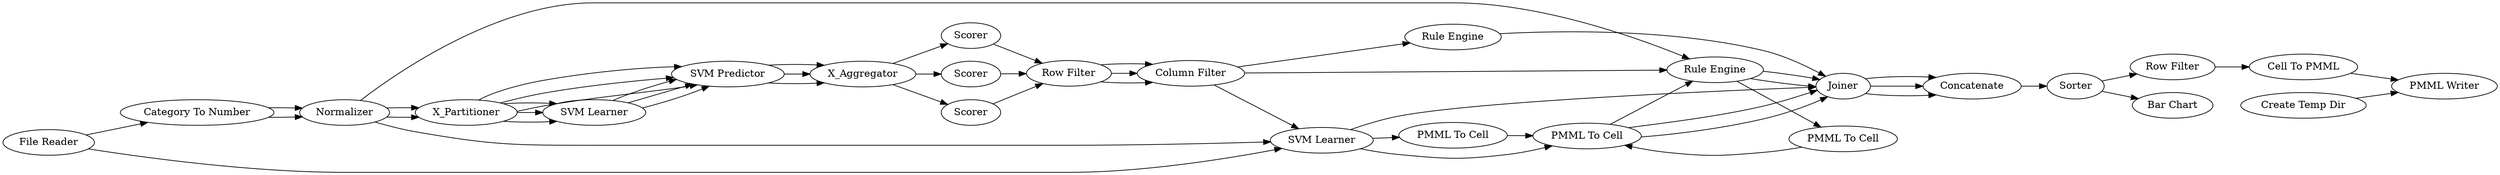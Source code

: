 digraph {
	2 [label=X_Partitioner]
	7 [label=X_Aggregator]
	9 [label="Row Filter"]
	10 [label="Column Filter"]
	14 [label=Joiner]
	26 [label=Scorer]
	28 [label="PMML To Cell"]
	31 [label="Decision Tree Learner"]
	32 [label="Decision Tree Predictor"]
	33 [label="Decision Tree Learner"]
	34 [label="Rule Engine"]
	35 [label="Rule Engine"]
	2 [label=X_Partitioner]
	7 [label=X_Aggregator]
	9 [label="Row Filter"]
	10 [label="Column Filter"]
	14 [label=Joiner]
	18 [label=Normalizer]
	20 [label=Scorer]
	22 [label="PMML To Cell"]
	31 [label="RProp MLP Learner"]
	32 [label="MultiLayerPerceptron Predictor"]
	33 [label="Rule Engine"]
	34 [label="Rule Engine"]
	35 [label="RProp MLP Learner"]
	2 [label=X_Partitioner]
	7 [label=X_Aggregator]
	9 [label="Row Filter"]
	10 [label="Column Filter"]
	14 [label=Joiner]
	18 [label=Normalizer]
	21 [label=Scorer]
	31 [label="SVM Learner"]
	32 [label="SVM Predictor"]
	33 [label="SVM Learner"]
	34 [label="PMML To Cell"]
	35 [label="Rule Engine"]
	36 [label="Rule Engine"]
	52 [label=Sorter]
	53 [label="Row Filter"]
	54 [label="Cell To PMML"]
	55 [label="PMML Writer"]
	56 [label="Create Temp Dir"]
	57 [label="File Reader"]
	58 [label="Category To Number"]
	59 [label="Bar Chart"]
	60 [label=Concatenate]
	2 -> 32
	2 -> 31
	7 -> 26
	9 -> 10
	10 -> 35
	26 -> 9
	28 -> 34
	31 -> 32
	32 -> 7
	33 -> 28
	34 -> 14
	35 -> 14
	2 -> 32
	2 -> 31
	7 -> 20
	9 -> 10
	10 -> 33
	18 -> 2
	18 -> 35
	20 -> 9
	22 -> 34
	31 -> 32
	32 -> 7
	33 -> 14
	34 -> 14
	35 -> 22
	2 -> 32
	2 -> 31
	7 -> 21
	9 -> 10
	10 -> 36
	18 -> 2
	18 -> 33
	21 -> 9
	31 -> 32
	32 -> 7
	33 -> 34
	34 -> 35
	35 -> 14
	36 -> 14
	14 -> 60
	14 -> 60
	14 -> 60
	52 -> 53
	52 -> 59
	53 -> 54
	54 -> 55
	56 -> 55
	57 -> 58
	57 -> 33
	58 -> 18
	58 -> 18
	60 -> 52
	rankdir=LR
}
